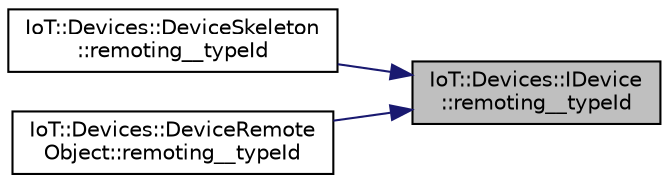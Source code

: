 digraph "IoT::Devices::IDevice::remoting__typeId"
{
 // LATEX_PDF_SIZE
  edge [fontname="Helvetica",fontsize="10",labelfontname="Helvetica",labelfontsize="10"];
  node [fontname="Helvetica",fontsize="10",shape=record];
  rankdir="RL";
  Node1 [label="IoT::Devices::IDevice\l::remoting__typeId",height=0.2,width=0.4,color="black", fillcolor="grey75", style="filled", fontcolor="black",tooltip="Returns true if the class is a subclass of the class given by otherType."];
  Node1 -> Node2 [dir="back",color="midnightblue",fontsize="10",style="solid"];
  Node2 [label="IoT::Devices::DeviceSkeleton\l::remoting__typeId",height=0.2,width=0.4,color="black", fillcolor="white", style="filled",URL="$classIoT_1_1Devices_1_1DeviceSkeleton.html#a1c536f502a77aca67d0c51a91bf3ab35",tooltip="Destroys a DeviceSkeleton."];
  Node1 -> Node3 [dir="back",color="midnightblue",fontsize="10",style="solid"];
  Node3 [label="IoT::Devices::DeviceRemote\lObject::remoting__typeId",height=0.2,width=0.4,color="black", fillcolor="white", style="filled",URL="$classIoT_1_1Devices_1_1DeviceRemoteObject.html#a2c091c9eb4bb8d631205ca8417296186",tooltip=" "];
}
